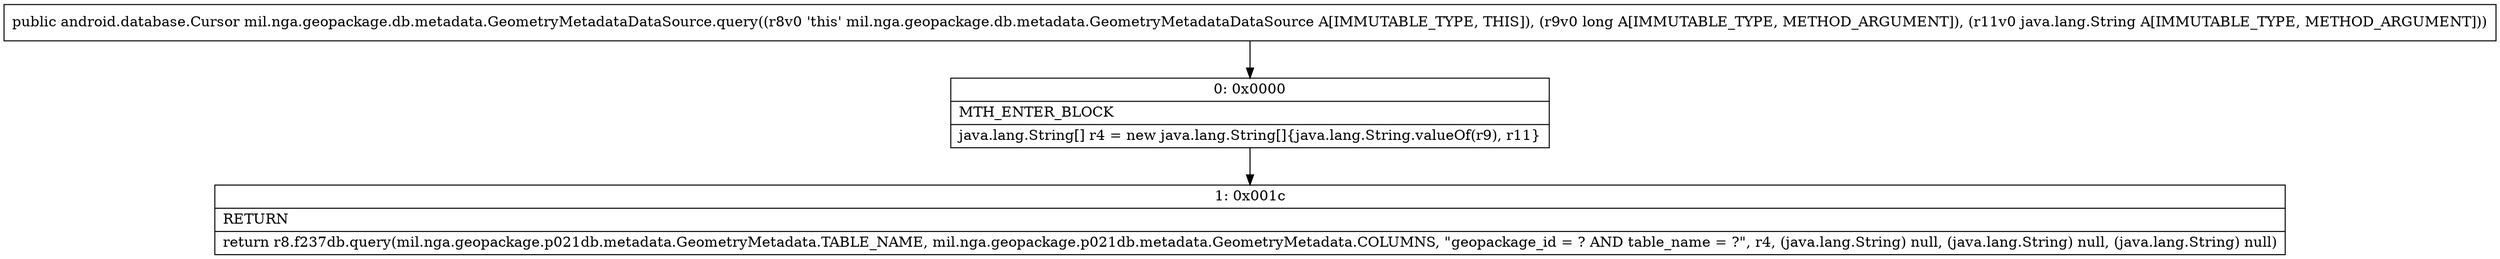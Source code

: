 digraph "CFG formil.nga.geopackage.db.metadata.GeometryMetadataDataSource.query(JLjava\/lang\/String;)Landroid\/database\/Cursor;" {
Node_0 [shape=record,label="{0\:\ 0x0000|MTH_ENTER_BLOCK\l|java.lang.String[] r4 = new java.lang.String[]\{java.lang.String.valueOf(r9), r11\}\l}"];
Node_1 [shape=record,label="{1\:\ 0x001c|RETURN\l|return r8.f237db.query(mil.nga.geopackage.p021db.metadata.GeometryMetadata.TABLE_NAME, mil.nga.geopackage.p021db.metadata.GeometryMetadata.COLUMNS, \"geopackage_id = ? AND table_name = ?\", r4, (java.lang.String) null, (java.lang.String) null, (java.lang.String) null)\l}"];
MethodNode[shape=record,label="{public android.database.Cursor mil.nga.geopackage.db.metadata.GeometryMetadataDataSource.query((r8v0 'this' mil.nga.geopackage.db.metadata.GeometryMetadataDataSource A[IMMUTABLE_TYPE, THIS]), (r9v0 long A[IMMUTABLE_TYPE, METHOD_ARGUMENT]), (r11v0 java.lang.String A[IMMUTABLE_TYPE, METHOD_ARGUMENT])) }"];
MethodNode -> Node_0;
Node_0 -> Node_1;
}


